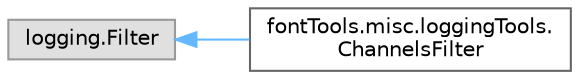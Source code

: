 digraph "Graphical Class Hierarchy"
{
 // LATEX_PDF_SIZE
  bgcolor="transparent";
  edge [fontname=Helvetica,fontsize=10,labelfontname=Helvetica,labelfontsize=10];
  node [fontname=Helvetica,fontsize=10,shape=box,height=0.2,width=0.4];
  rankdir="LR";
  Node0 [id="Node000000",label="logging.Filter",height=0.2,width=0.4,color="grey60", fillcolor="#E0E0E0", style="filled",tooltip=" "];
  Node0 -> Node1 [id="edge3544_Node000000_Node000001",dir="back",color="steelblue1",style="solid",tooltip=" "];
  Node1 [id="Node000001",label="fontTools.misc.loggingTools.\lChannelsFilter",height=0.2,width=0.4,color="grey40", fillcolor="white", style="filled",URL="$dd/d0a/classfontTools_1_1misc_1_1loggingTools_1_1ChannelsFilter.html",tooltip=" "];
}
